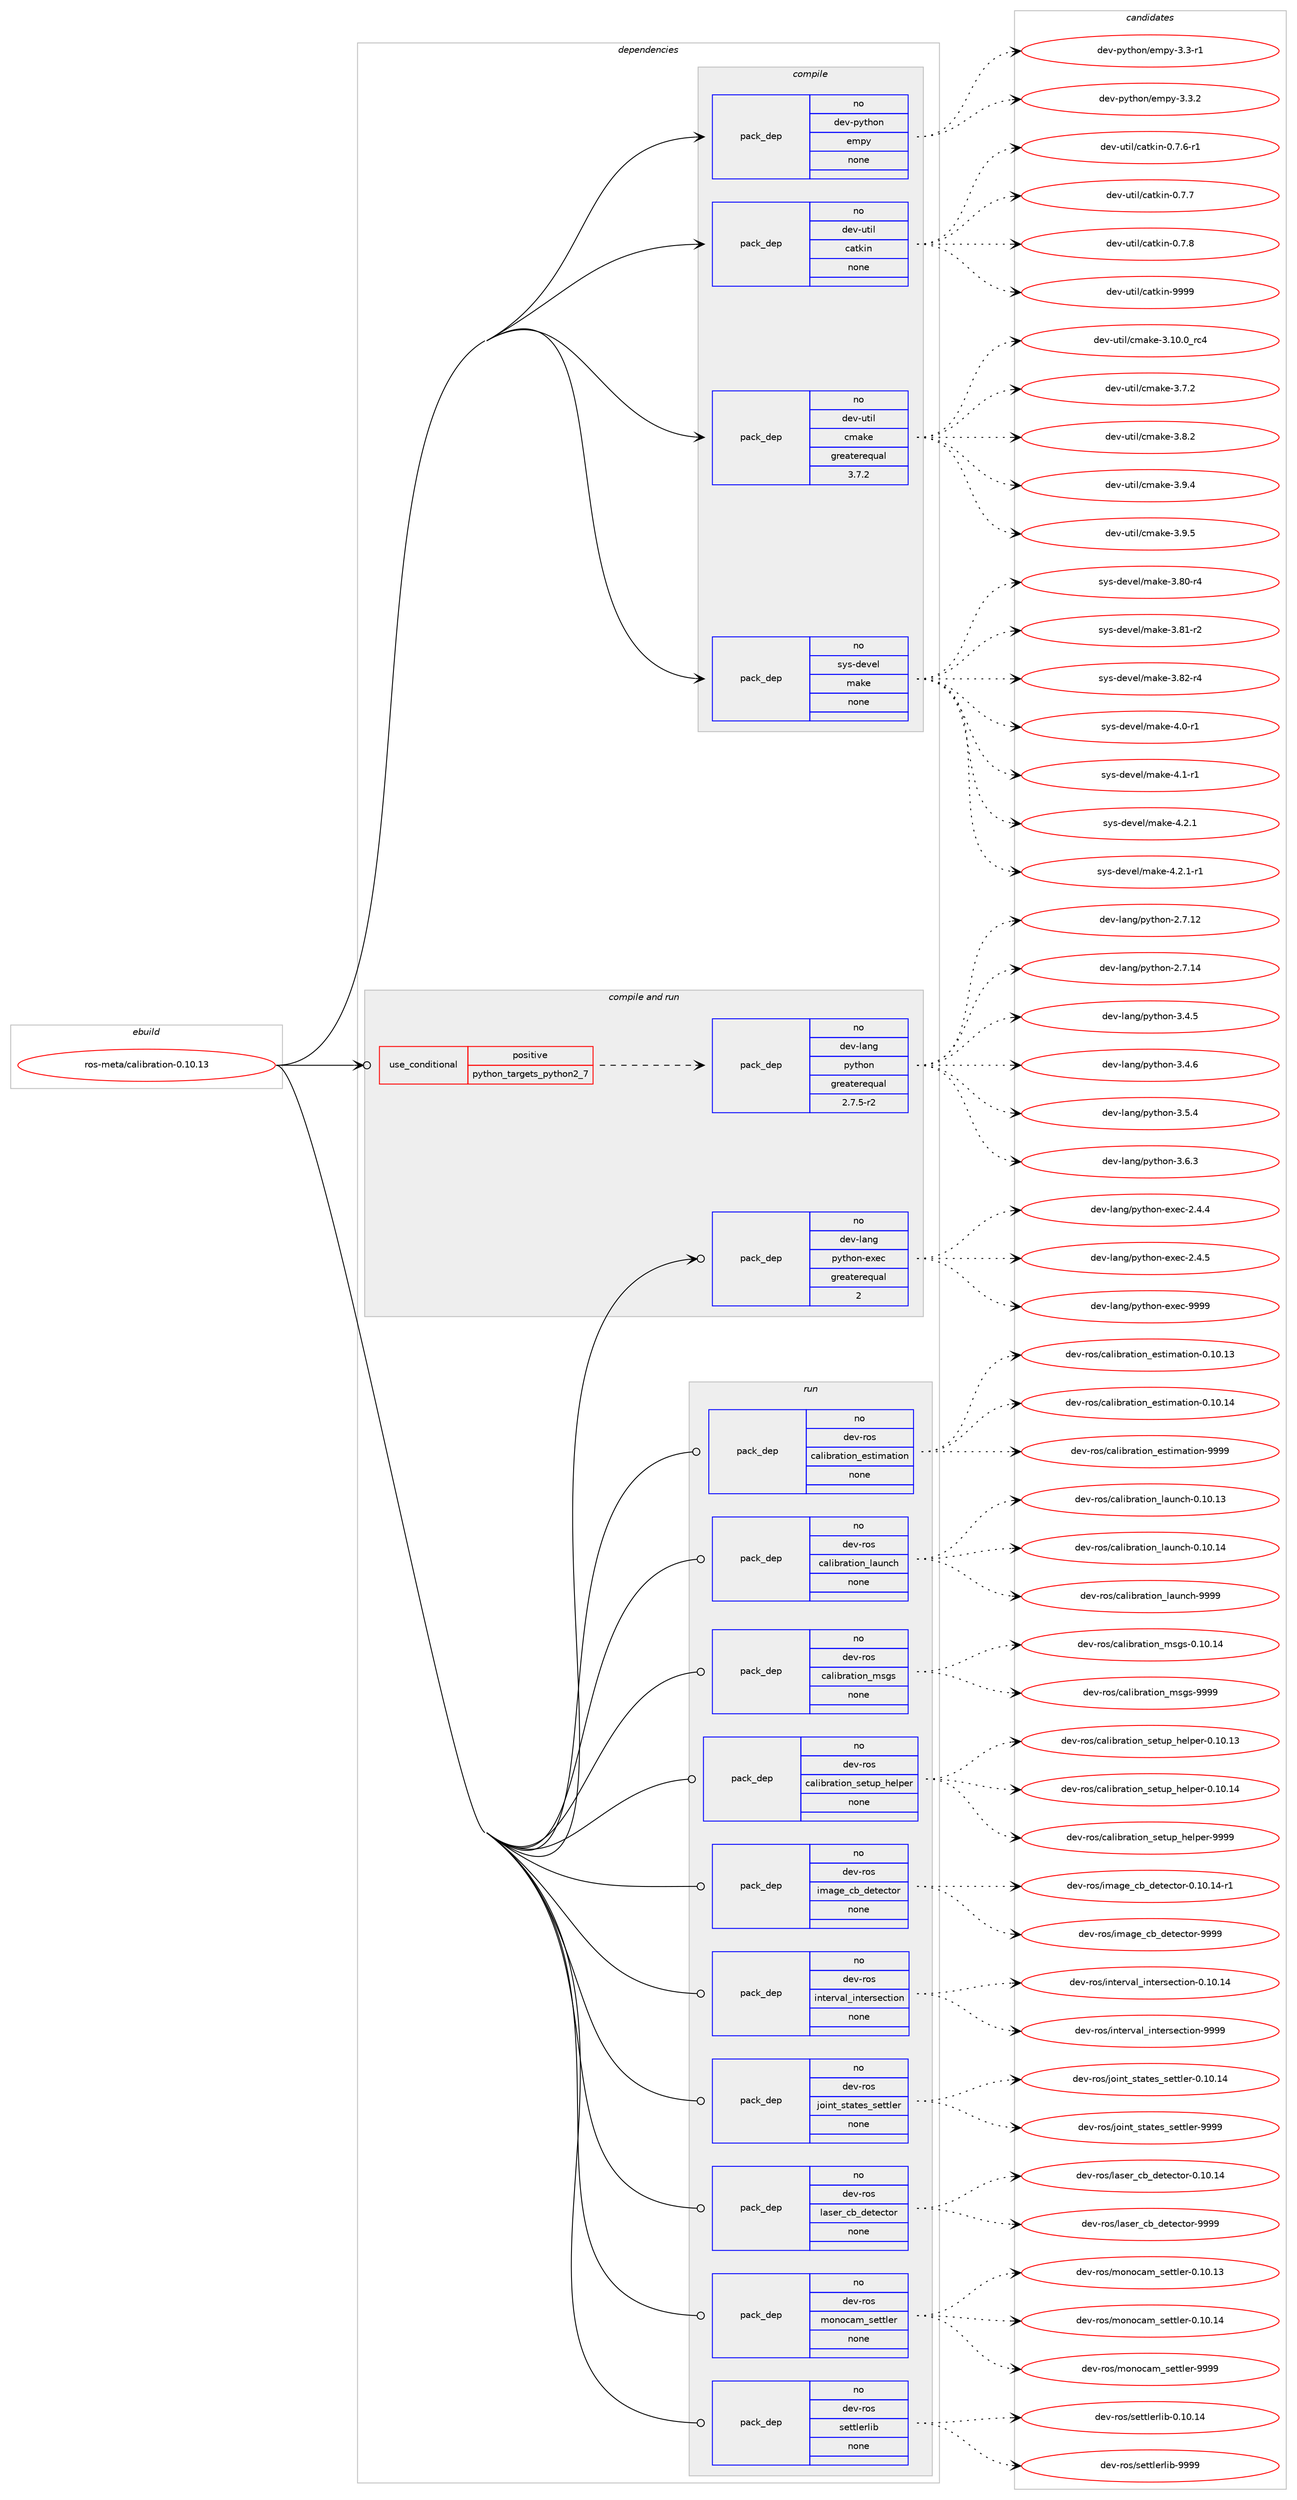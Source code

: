 digraph prolog {

# *************
# Graph options
# *************

newrank=true;
concentrate=true;
compound=true;
graph [rankdir=LR,fontname=Helvetica,fontsize=10,ranksep=1.5];#, ranksep=2.5, nodesep=0.2];
edge  [arrowhead=vee];
node  [fontname=Helvetica,fontsize=10];

# **********
# The ebuild
# **********

subgraph cluster_leftcol {
color=gray;
rank=same;
label=<<i>ebuild</i>>;
id [label="ros-meta/calibration-0.10.13", color=red, width=4, href="../ros-meta/calibration-0.10.13.svg"];
}

# ****************
# The dependencies
# ****************

subgraph cluster_midcol {
color=gray;
label=<<i>dependencies</i>>;
subgraph cluster_compile {
fillcolor="#eeeeee";
style=filled;
label=<<i>compile</i>>;
subgraph pack324307 {
dependency440876 [label=<<TABLE BORDER="0" CELLBORDER="1" CELLSPACING="0" CELLPADDING="4" WIDTH="220"><TR><TD ROWSPAN="6" CELLPADDING="30">pack_dep</TD></TR><TR><TD WIDTH="110">no</TD></TR><TR><TD>dev-python</TD></TR><TR><TD>empy</TD></TR><TR><TD>none</TD></TR><TR><TD></TD></TR></TABLE>>, shape=none, color=blue];
}
id:e -> dependency440876:w [weight=20,style="solid",arrowhead="vee"];
subgraph pack324308 {
dependency440877 [label=<<TABLE BORDER="0" CELLBORDER="1" CELLSPACING="0" CELLPADDING="4" WIDTH="220"><TR><TD ROWSPAN="6" CELLPADDING="30">pack_dep</TD></TR><TR><TD WIDTH="110">no</TD></TR><TR><TD>dev-util</TD></TR><TR><TD>catkin</TD></TR><TR><TD>none</TD></TR><TR><TD></TD></TR></TABLE>>, shape=none, color=blue];
}
id:e -> dependency440877:w [weight=20,style="solid",arrowhead="vee"];
subgraph pack324309 {
dependency440878 [label=<<TABLE BORDER="0" CELLBORDER="1" CELLSPACING="0" CELLPADDING="4" WIDTH="220"><TR><TD ROWSPAN="6" CELLPADDING="30">pack_dep</TD></TR><TR><TD WIDTH="110">no</TD></TR><TR><TD>dev-util</TD></TR><TR><TD>cmake</TD></TR><TR><TD>greaterequal</TD></TR><TR><TD>3.7.2</TD></TR></TABLE>>, shape=none, color=blue];
}
id:e -> dependency440878:w [weight=20,style="solid",arrowhead="vee"];
subgraph pack324310 {
dependency440879 [label=<<TABLE BORDER="0" CELLBORDER="1" CELLSPACING="0" CELLPADDING="4" WIDTH="220"><TR><TD ROWSPAN="6" CELLPADDING="30">pack_dep</TD></TR><TR><TD WIDTH="110">no</TD></TR><TR><TD>sys-devel</TD></TR><TR><TD>make</TD></TR><TR><TD>none</TD></TR><TR><TD></TD></TR></TABLE>>, shape=none, color=blue];
}
id:e -> dependency440879:w [weight=20,style="solid",arrowhead="vee"];
}
subgraph cluster_compileandrun {
fillcolor="#eeeeee";
style=filled;
label=<<i>compile and run</i>>;
subgraph cond108920 {
dependency440880 [label=<<TABLE BORDER="0" CELLBORDER="1" CELLSPACING="0" CELLPADDING="4"><TR><TD ROWSPAN="3" CELLPADDING="10">use_conditional</TD></TR><TR><TD>positive</TD></TR><TR><TD>python_targets_python2_7</TD></TR></TABLE>>, shape=none, color=red];
subgraph pack324311 {
dependency440881 [label=<<TABLE BORDER="0" CELLBORDER="1" CELLSPACING="0" CELLPADDING="4" WIDTH="220"><TR><TD ROWSPAN="6" CELLPADDING="30">pack_dep</TD></TR><TR><TD WIDTH="110">no</TD></TR><TR><TD>dev-lang</TD></TR><TR><TD>python</TD></TR><TR><TD>greaterequal</TD></TR><TR><TD>2.7.5-r2</TD></TR></TABLE>>, shape=none, color=blue];
}
dependency440880:e -> dependency440881:w [weight=20,style="dashed",arrowhead="vee"];
}
id:e -> dependency440880:w [weight=20,style="solid",arrowhead="odotvee"];
subgraph pack324312 {
dependency440882 [label=<<TABLE BORDER="0" CELLBORDER="1" CELLSPACING="0" CELLPADDING="4" WIDTH="220"><TR><TD ROWSPAN="6" CELLPADDING="30">pack_dep</TD></TR><TR><TD WIDTH="110">no</TD></TR><TR><TD>dev-lang</TD></TR><TR><TD>python-exec</TD></TR><TR><TD>greaterequal</TD></TR><TR><TD>2</TD></TR></TABLE>>, shape=none, color=blue];
}
id:e -> dependency440882:w [weight=20,style="solid",arrowhead="odotvee"];
}
subgraph cluster_run {
fillcolor="#eeeeee";
style=filled;
label=<<i>run</i>>;
subgraph pack324313 {
dependency440883 [label=<<TABLE BORDER="0" CELLBORDER="1" CELLSPACING="0" CELLPADDING="4" WIDTH="220"><TR><TD ROWSPAN="6" CELLPADDING="30">pack_dep</TD></TR><TR><TD WIDTH="110">no</TD></TR><TR><TD>dev-ros</TD></TR><TR><TD>calibration_estimation</TD></TR><TR><TD>none</TD></TR><TR><TD></TD></TR></TABLE>>, shape=none, color=blue];
}
id:e -> dependency440883:w [weight=20,style="solid",arrowhead="odot"];
subgraph pack324314 {
dependency440884 [label=<<TABLE BORDER="0" CELLBORDER="1" CELLSPACING="0" CELLPADDING="4" WIDTH="220"><TR><TD ROWSPAN="6" CELLPADDING="30">pack_dep</TD></TR><TR><TD WIDTH="110">no</TD></TR><TR><TD>dev-ros</TD></TR><TR><TD>calibration_launch</TD></TR><TR><TD>none</TD></TR><TR><TD></TD></TR></TABLE>>, shape=none, color=blue];
}
id:e -> dependency440884:w [weight=20,style="solid",arrowhead="odot"];
subgraph pack324315 {
dependency440885 [label=<<TABLE BORDER="0" CELLBORDER="1" CELLSPACING="0" CELLPADDING="4" WIDTH="220"><TR><TD ROWSPAN="6" CELLPADDING="30">pack_dep</TD></TR><TR><TD WIDTH="110">no</TD></TR><TR><TD>dev-ros</TD></TR><TR><TD>calibration_msgs</TD></TR><TR><TD>none</TD></TR><TR><TD></TD></TR></TABLE>>, shape=none, color=blue];
}
id:e -> dependency440885:w [weight=20,style="solid",arrowhead="odot"];
subgraph pack324316 {
dependency440886 [label=<<TABLE BORDER="0" CELLBORDER="1" CELLSPACING="0" CELLPADDING="4" WIDTH="220"><TR><TD ROWSPAN="6" CELLPADDING="30">pack_dep</TD></TR><TR><TD WIDTH="110">no</TD></TR><TR><TD>dev-ros</TD></TR><TR><TD>calibration_setup_helper</TD></TR><TR><TD>none</TD></TR><TR><TD></TD></TR></TABLE>>, shape=none, color=blue];
}
id:e -> dependency440886:w [weight=20,style="solid",arrowhead="odot"];
subgraph pack324317 {
dependency440887 [label=<<TABLE BORDER="0" CELLBORDER="1" CELLSPACING="0" CELLPADDING="4" WIDTH="220"><TR><TD ROWSPAN="6" CELLPADDING="30">pack_dep</TD></TR><TR><TD WIDTH="110">no</TD></TR><TR><TD>dev-ros</TD></TR><TR><TD>image_cb_detector</TD></TR><TR><TD>none</TD></TR><TR><TD></TD></TR></TABLE>>, shape=none, color=blue];
}
id:e -> dependency440887:w [weight=20,style="solid",arrowhead="odot"];
subgraph pack324318 {
dependency440888 [label=<<TABLE BORDER="0" CELLBORDER="1" CELLSPACING="0" CELLPADDING="4" WIDTH="220"><TR><TD ROWSPAN="6" CELLPADDING="30">pack_dep</TD></TR><TR><TD WIDTH="110">no</TD></TR><TR><TD>dev-ros</TD></TR><TR><TD>interval_intersection</TD></TR><TR><TD>none</TD></TR><TR><TD></TD></TR></TABLE>>, shape=none, color=blue];
}
id:e -> dependency440888:w [weight=20,style="solid",arrowhead="odot"];
subgraph pack324319 {
dependency440889 [label=<<TABLE BORDER="0" CELLBORDER="1" CELLSPACING="0" CELLPADDING="4" WIDTH="220"><TR><TD ROWSPAN="6" CELLPADDING="30">pack_dep</TD></TR><TR><TD WIDTH="110">no</TD></TR><TR><TD>dev-ros</TD></TR><TR><TD>joint_states_settler</TD></TR><TR><TD>none</TD></TR><TR><TD></TD></TR></TABLE>>, shape=none, color=blue];
}
id:e -> dependency440889:w [weight=20,style="solid",arrowhead="odot"];
subgraph pack324320 {
dependency440890 [label=<<TABLE BORDER="0" CELLBORDER="1" CELLSPACING="0" CELLPADDING="4" WIDTH="220"><TR><TD ROWSPAN="6" CELLPADDING="30">pack_dep</TD></TR><TR><TD WIDTH="110">no</TD></TR><TR><TD>dev-ros</TD></TR><TR><TD>laser_cb_detector</TD></TR><TR><TD>none</TD></TR><TR><TD></TD></TR></TABLE>>, shape=none, color=blue];
}
id:e -> dependency440890:w [weight=20,style="solid",arrowhead="odot"];
subgraph pack324321 {
dependency440891 [label=<<TABLE BORDER="0" CELLBORDER="1" CELLSPACING="0" CELLPADDING="4" WIDTH="220"><TR><TD ROWSPAN="6" CELLPADDING="30">pack_dep</TD></TR><TR><TD WIDTH="110">no</TD></TR><TR><TD>dev-ros</TD></TR><TR><TD>monocam_settler</TD></TR><TR><TD>none</TD></TR><TR><TD></TD></TR></TABLE>>, shape=none, color=blue];
}
id:e -> dependency440891:w [weight=20,style="solid",arrowhead="odot"];
subgraph pack324322 {
dependency440892 [label=<<TABLE BORDER="0" CELLBORDER="1" CELLSPACING="0" CELLPADDING="4" WIDTH="220"><TR><TD ROWSPAN="6" CELLPADDING="30">pack_dep</TD></TR><TR><TD WIDTH="110">no</TD></TR><TR><TD>dev-ros</TD></TR><TR><TD>settlerlib</TD></TR><TR><TD>none</TD></TR><TR><TD></TD></TR></TABLE>>, shape=none, color=blue];
}
id:e -> dependency440892:w [weight=20,style="solid",arrowhead="odot"];
}
}

# **************
# The candidates
# **************

subgraph cluster_choices {
rank=same;
color=gray;
label=<<i>candidates</i>>;

subgraph choice324307 {
color=black;
nodesep=1;
choice1001011184511212111610411111047101109112121455146514511449 [label="dev-python/empy-3.3-r1", color=red, width=4,href="../dev-python/empy-3.3-r1.svg"];
choice1001011184511212111610411111047101109112121455146514650 [label="dev-python/empy-3.3.2", color=red, width=4,href="../dev-python/empy-3.3.2.svg"];
dependency440876:e -> choice1001011184511212111610411111047101109112121455146514511449:w [style=dotted,weight="100"];
dependency440876:e -> choice1001011184511212111610411111047101109112121455146514650:w [style=dotted,weight="100"];
}
subgraph choice324308 {
color=black;
nodesep=1;
choice100101118451171161051084799971161071051104548465546544511449 [label="dev-util/catkin-0.7.6-r1", color=red, width=4,href="../dev-util/catkin-0.7.6-r1.svg"];
choice10010111845117116105108479997116107105110454846554655 [label="dev-util/catkin-0.7.7", color=red, width=4,href="../dev-util/catkin-0.7.7.svg"];
choice10010111845117116105108479997116107105110454846554656 [label="dev-util/catkin-0.7.8", color=red, width=4,href="../dev-util/catkin-0.7.8.svg"];
choice100101118451171161051084799971161071051104557575757 [label="dev-util/catkin-9999", color=red, width=4,href="../dev-util/catkin-9999.svg"];
dependency440877:e -> choice100101118451171161051084799971161071051104548465546544511449:w [style=dotted,weight="100"];
dependency440877:e -> choice10010111845117116105108479997116107105110454846554655:w [style=dotted,weight="100"];
dependency440877:e -> choice10010111845117116105108479997116107105110454846554656:w [style=dotted,weight="100"];
dependency440877:e -> choice100101118451171161051084799971161071051104557575757:w [style=dotted,weight="100"];
}
subgraph choice324309 {
color=black;
nodesep=1;
choice1001011184511711610510847991099710710145514649484648951149952 [label="dev-util/cmake-3.10.0_rc4", color=red, width=4,href="../dev-util/cmake-3.10.0_rc4.svg"];
choice10010111845117116105108479910997107101455146554650 [label="dev-util/cmake-3.7.2", color=red, width=4,href="../dev-util/cmake-3.7.2.svg"];
choice10010111845117116105108479910997107101455146564650 [label="dev-util/cmake-3.8.2", color=red, width=4,href="../dev-util/cmake-3.8.2.svg"];
choice10010111845117116105108479910997107101455146574652 [label="dev-util/cmake-3.9.4", color=red, width=4,href="../dev-util/cmake-3.9.4.svg"];
choice10010111845117116105108479910997107101455146574653 [label="dev-util/cmake-3.9.5", color=red, width=4,href="../dev-util/cmake-3.9.5.svg"];
dependency440878:e -> choice1001011184511711610510847991099710710145514649484648951149952:w [style=dotted,weight="100"];
dependency440878:e -> choice10010111845117116105108479910997107101455146554650:w [style=dotted,weight="100"];
dependency440878:e -> choice10010111845117116105108479910997107101455146564650:w [style=dotted,weight="100"];
dependency440878:e -> choice10010111845117116105108479910997107101455146574652:w [style=dotted,weight="100"];
dependency440878:e -> choice10010111845117116105108479910997107101455146574653:w [style=dotted,weight="100"];
}
subgraph choice324310 {
color=black;
nodesep=1;
choice11512111545100101118101108471099710710145514656484511452 [label="sys-devel/make-3.80-r4", color=red, width=4,href="../sys-devel/make-3.80-r4.svg"];
choice11512111545100101118101108471099710710145514656494511450 [label="sys-devel/make-3.81-r2", color=red, width=4,href="../sys-devel/make-3.81-r2.svg"];
choice11512111545100101118101108471099710710145514656504511452 [label="sys-devel/make-3.82-r4", color=red, width=4,href="../sys-devel/make-3.82-r4.svg"];
choice115121115451001011181011084710997107101455246484511449 [label="sys-devel/make-4.0-r1", color=red, width=4,href="../sys-devel/make-4.0-r1.svg"];
choice115121115451001011181011084710997107101455246494511449 [label="sys-devel/make-4.1-r1", color=red, width=4,href="../sys-devel/make-4.1-r1.svg"];
choice115121115451001011181011084710997107101455246504649 [label="sys-devel/make-4.2.1", color=red, width=4,href="../sys-devel/make-4.2.1.svg"];
choice1151211154510010111810110847109971071014552465046494511449 [label="sys-devel/make-4.2.1-r1", color=red, width=4,href="../sys-devel/make-4.2.1-r1.svg"];
dependency440879:e -> choice11512111545100101118101108471099710710145514656484511452:w [style=dotted,weight="100"];
dependency440879:e -> choice11512111545100101118101108471099710710145514656494511450:w [style=dotted,weight="100"];
dependency440879:e -> choice11512111545100101118101108471099710710145514656504511452:w [style=dotted,weight="100"];
dependency440879:e -> choice115121115451001011181011084710997107101455246484511449:w [style=dotted,weight="100"];
dependency440879:e -> choice115121115451001011181011084710997107101455246494511449:w [style=dotted,weight="100"];
dependency440879:e -> choice115121115451001011181011084710997107101455246504649:w [style=dotted,weight="100"];
dependency440879:e -> choice1151211154510010111810110847109971071014552465046494511449:w [style=dotted,weight="100"];
}
subgraph choice324311 {
color=black;
nodesep=1;
choice10010111845108971101034711212111610411111045504655464950 [label="dev-lang/python-2.7.12", color=red, width=4,href="../dev-lang/python-2.7.12.svg"];
choice10010111845108971101034711212111610411111045504655464952 [label="dev-lang/python-2.7.14", color=red, width=4,href="../dev-lang/python-2.7.14.svg"];
choice100101118451089711010347112121116104111110455146524653 [label="dev-lang/python-3.4.5", color=red, width=4,href="../dev-lang/python-3.4.5.svg"];
choice100101118451089711010347112121116104111110455146524654 [label="dev-lang/python-3.4.6", color=red, width=4,href="../dev-lang/python-3.4.6.svg"];
choice100101118451089711010347112121116104111110455146534652 [label="dev-lang/python-3.5.4", color=red, width=4,href="../dev-lang/python-3.5.4.svg"];
choice100101118451089711010347112121116104111110455146544651 [label="dev-lang/python-3.6.3", color=red, width=4,href="../dev-lang/python-3.6.3.svg"];
dependency440881:e -> choice10010111845108971101034711212111610411111045504655464950:w [style=dotted,weight="100"];
dependency440881:e -> choice10010111845108971101034711212111610411111045504655464952:w [style=dotted,weight="100"];
dependency440881:e -> choice100101118451089711010347112121116104111110455146524653:w [style=dotted,weight="100"];
dependency440881:e -> choice100101118451089711010347112121116104111110455146524654:w [style=dotted,weight="100"];
dependency440881:e -> choice100101118451089711010347112121116104111110455146534652:w [style=dotted,weight="100"];
dependency440881:e -> choice100101118451089711010347112121116104111110455146544651:w [style=dotted,weight="100"];
}
subgraph choice324312 {
color=black;
nodesep=1;
choice1001011184510897110103471121211161041111104510112010199455046524652 [label="dev-lang/python-exec-2.4.4", color=red, width=4,href="../dev-lang/python-exec-2.4.4.svg"];
choice1001011184510897110103471121211161041111104510112010199455046524653 [label="dev-lang/python-exec-2.4.5", color=red, width=4,href="../dev-lang/python-exec-2.4.5.svg"];
choice10010111845108971101034711212111610411111045101120101994557575757 [label="dev-lang/python-exec-9999", color=red, width=4,href="../dev-lang/python-exec-9999.svg"];
dependency440882:e -> choice1001011184510897110103471121211161041111104510112010199455046524652:w [style=dotted,weight="100"];
dependency440882:e -> choice1001011184510897110103471121211161041111104510112010199455046524653:w [style=dotted,weight="100"];
dependency440882:e -> choice10010111845108971101034711212111610411111045101120101994557575757:w [style=dotted,weight="100"];
}
subgraph choice324313 {
color=black;
nodesep=1;
choice10010111845114111115479997108105981149711610511111095101115116105109971161051111104548464948464951 [label="dev-ros/calibration_estimation-0.10.13", color=red, width=4,href="../dev-ros/calibration_estimation-0.10.13.svg"];
choice10010111845114111115479997108105981149711610511111095101115116105109971161051111104548464948464952 [label="dev-ros/calibration_estimation-0.10.14", color=red, width=4,href="../dev-ros/calibration_estimation-0.10.14.svg"];
choice10010111845114111115479997108105981149711610511111095101115116105109971161051111104557575757 [label="dev-ros/calibration_estimation-9999", color=red, width=4,href="../dev-ros/calibration_estimation-9999.svg"];
dependency440883:e -> choice10010111845114111115479997108105981149711610511111095101115116105109971161051111104548464948464951:w [style=dotted,weight="100"];
dependency440883:e -> choice10010111845114111115479997108105981149711610511111095101115116105109971161051111104548464948464952:w [style=dotted,weight="100"];
dependency440883:e -> choice10010111845114111115479997108105981149711610511111095101115116105109971161051111104557575757:w [style=dotted,weight="100"];
}
subgraph choice324314 {
color=black;
nodesep=1;
choice1001011184511411111547999710810598114971161051111109510897117110991044548464948464951 [label="dev-ros/calibration_launch-0.10.13", color=red, width=4,href="../dev-ros/calibration_launch-0.10.13.svg"];
choice1001011184511411111547999710810598114971161051111109510897117110991044548464948464952 [label="dev-ros/calibration_launch-0.10.14", color=red, width=4,href="../dev-ros/calibration_launch-0.10.14.svg"];
choice1001011184511411111547999710810598114971161051111109510897117110991044557575757 [label="dev-ros/calibration_launch-9999", color=red, width=4,href="../dev-ros/calibration_launch-9999.svg"];
dependency440884:e -> choice1001011184511411111547999710810598114971161051111109510897117110991044548464948464951:w [style=dotted,weight="100"];
dependency440884:e -> choice1001011184511411111547999710810598114971161051111109510897117110991044548464948464952:w [style=dotted,weight="100"];
dependency440884:e -> choice1001011184511411111547999710810598114971161051111109510897117110991044557575757:w [style=dotted,weight="100"];
}
subgraph choice324315 {
color=black;
nodesep=1;
choice100101118451141111154799971081059811497116105111110951091151031154548464948464952 [label="dev-ros/calibration_msgs-0.10.14", color=red, width=4,href="../dev-ros/calibration_msgs-0.10.14.svg"];
choice100101118451141111154799971081059811497116105111110951091151031154557575757 [label="dev-ros/calibration_msgs-9999", color=red, width=4,href="../dev-ros/calibration_msgs-9999.svg"];
dependency440885:e -> choice100101118451141111154799971081059811497116105111110951091151031154548464948464952:w [style=dotted,weight="100"];
dependency440885:e -> choice100101118451141111154799971081059811497116105111110951091151031154557575757:w [style=dotted,weight="100"];
}
subgraph choice324316 {
color=black;
nodesep=1;
choice10010111845114111115479997108105981149711610511111095115101116117112951041011081121011144548464948464951 [label="dev-ros/calibration_setup_helper-0.10.13", color=red, width=4,href="../dev-ros/calibration_setup_helper-0.10.13.svg"];
choice10010111845114111115479997108105981149711610511111095115101116117112951041011081121011144548464948464952 [label="dev-ros/calibration_setup_helper-0.10.14", color=red, width=4,href="../dev-ros/calibration_setup_helper-0.10.14.svg"];
choice10010111845114111115479997108105981149711610511111095115101116117112951041011081121011144557575757 [label="dev-ros/calibration_setup_helper-9999", color=red, width=4,href="../dev-ros/calibration_setup_helper-9999.svg"];
dependency440886:e -> choice10010111845114111115479997108105981149711610511111095115101116117112951041011081121011144548464948464951:w [style=dotted,weight="100"];
dependency440886:e -> choice10010111845114111115479997108105981149711610511111095115101116117112951041011081121011144548464948464952:w [style=dotted,weight="100"];
dependency440886:e -> choice10010111845114111115479997108105981149711610511111095115101116117112951041011081121011144557575757:w [style=dotted,weight="100"];
}
subgraph choice324317 {
color=black;
nodesep=1;
choice100101118451141111154710510997103101959998951001011161019911611111445484649484649524511449 [label="dev-ros/image_cb_detector-0.10.14-r1", color=red, width=4,href="../dev-ros/image_cb_detector-0.10.14-r1.svg"];
choice10010111845114111115471051099710310195999895100101116101991161111144557575757 [label="dev-ros/image_cb_detector-9999", color=red, width=4,href="../dev-ros/image_cb_detector-9999.svg"];
dependency440887:e -> choice100101118451141111154710510997103101959998951001011161019911611111445484649484649524511449:w [style=dotted,weight="100"];
dependency440887:e -> choice10010111845114111115471051099710310195999895100101116101991161111144557575757:w [style=dotted,weight="100"];
}
subgraph choice324318 {
color=black;
nodesep=1;
choice10010111845114111115471051101161011141189710895105110116101114115101991161051111104548464948464952 [label="dev-ros/interval_intersection-0.10.14", color=red, width=4,href="../dev-ros/interval_intersection-0.10.14.svg"];
choice10010111845114111115471051101161011141189710895105110116101114115101991161051111104557575757 [label="dev-ros/interval_intersection-9999", color=red, width=4,href="../dev-ros/interval_intersection-9999.svg"];
dependency440888:e -> choice10010111845114111115471051101161011141189710895105110116101114115101991161051111104548464948464952:w [style=dotted,weight="100"];
dependency440888:e -> choice10010111845114111115471051101161011141189710895105110116101114115101991161051111104557575757:w [style=dotted,weight="100"];
}
subgraph choice324319 {
color=black;
nodesep=1;
choice10010111845114111115471061111051101169511511697116101115951151011161161081011144548464948464952 [label="dev-ros/joint_states_settler-0.10.14", color=red, width=4,href="../dev-ros/joint_states_settler-0.10.14.svg"];
choice10010111845114111115471061111051101169511511697116101115951151011161161081011144557575757 [label="dev-ros/joint_states_settler-9999", color=red, width=4,href="../dev-ros/joint_states_settler-9999.svg"];
dependency440889:e -> choice10010111845114111115471061111051101169511511697116101115951151011161161081011144548464948464952:w [style=dotted,weight="100"];
dependency440889:e -> choice10010111845114111115471061111051101169511511697116101115951151011161161081011144557575757:w [style=dotted,weight="100"];
}
subgraph choice324320 {
color=black;
nodesep=1;
choice10010111845114111115471089711510111495999895100101116101991161111144548464948464952 [label="dev-ros/laser_cb_detector-0.10.14", color=red, width=4,href="../dev-ros/laser_cb_detector-0.10.14.svg"];
choice10010111845114111115471089711510111495999895100101116101991161111144557575757 [label="dev-ros/laser_cb_detector-9999", color=red, width=4,href="../dev-ros/laser_cb_detector-9999.svg"];
dependency440890:e -> choice10010111845114111115471089711510111495999895100101116101991161111144548464948464952:w [style=dotted,weight="100"];
dependency440890:e -> choice10010111845114111115471089711510111495999895100101116101991161111144557575757:w [style=dotted,weight="100"];
}
subgraph choice324321 {
color=black;
nodesep=1;
choice10010111845114111115471091111101119997109951151011161161081011144548464948464951 [label="dev-ros/monocam_settler-0.10.13", color=red, width=4,href="../dev-ros/monocam_settler-0.10.13.svg"];
choice10010111845114111115471091111101119997109951151011161161081011144548464948464952 [label="dev-ros/monocam_settler-0.10.14", color=red, width=4,href="../dev-ros/monocam_settler-0.10.14.svg"];
choice10010111845114111115471091111101119997109951151011161161081011144557575757 [label="dev-ros/monocam_settler-9999", color=red, width=4,href="../dev-ros/monocam_settler-9999.svg"];
dependency440891:e -> choice10010111845114111115471091111101119997109951151011161161081011144548464948464951:w [style=dotted,weight="100"];
dependency440891:e -> choice10010111845114111115471091111101119997109951151011161161081011144548464948464952:w [style=dotted,weight="100"];
dependency440891:e -> choice10010111845114111115471091111101119997109951151011161161081011144557575757:w [style=dotted,weight="100"];
}
subgraph choice324322 {
color=black;
nodesep=1;
choice1001011184511411111547115101116116108101114108105984548464948464952 [label="dev-ros/settlerlib-0.10.14", color=red, width=4,href="../dev-ros/settlerlib-0.10.14.svg"];
choice1001011184511411111547115101116116108101114108105984557575757 [label="dev-ros/settlerlib-9999", color=red, width=4,href="../dev-ros/settlerlib-9999.svg"];
dependency440892:e -> choice1001011184511411111547115101116116108101114108105984548464948464952:w [style=dotted,weight="100"];
dependency440892:e -> choice1001011184511411111547115101116116108101114108105984557575757:w [style=dotted,weight="100"];
}
}

}
